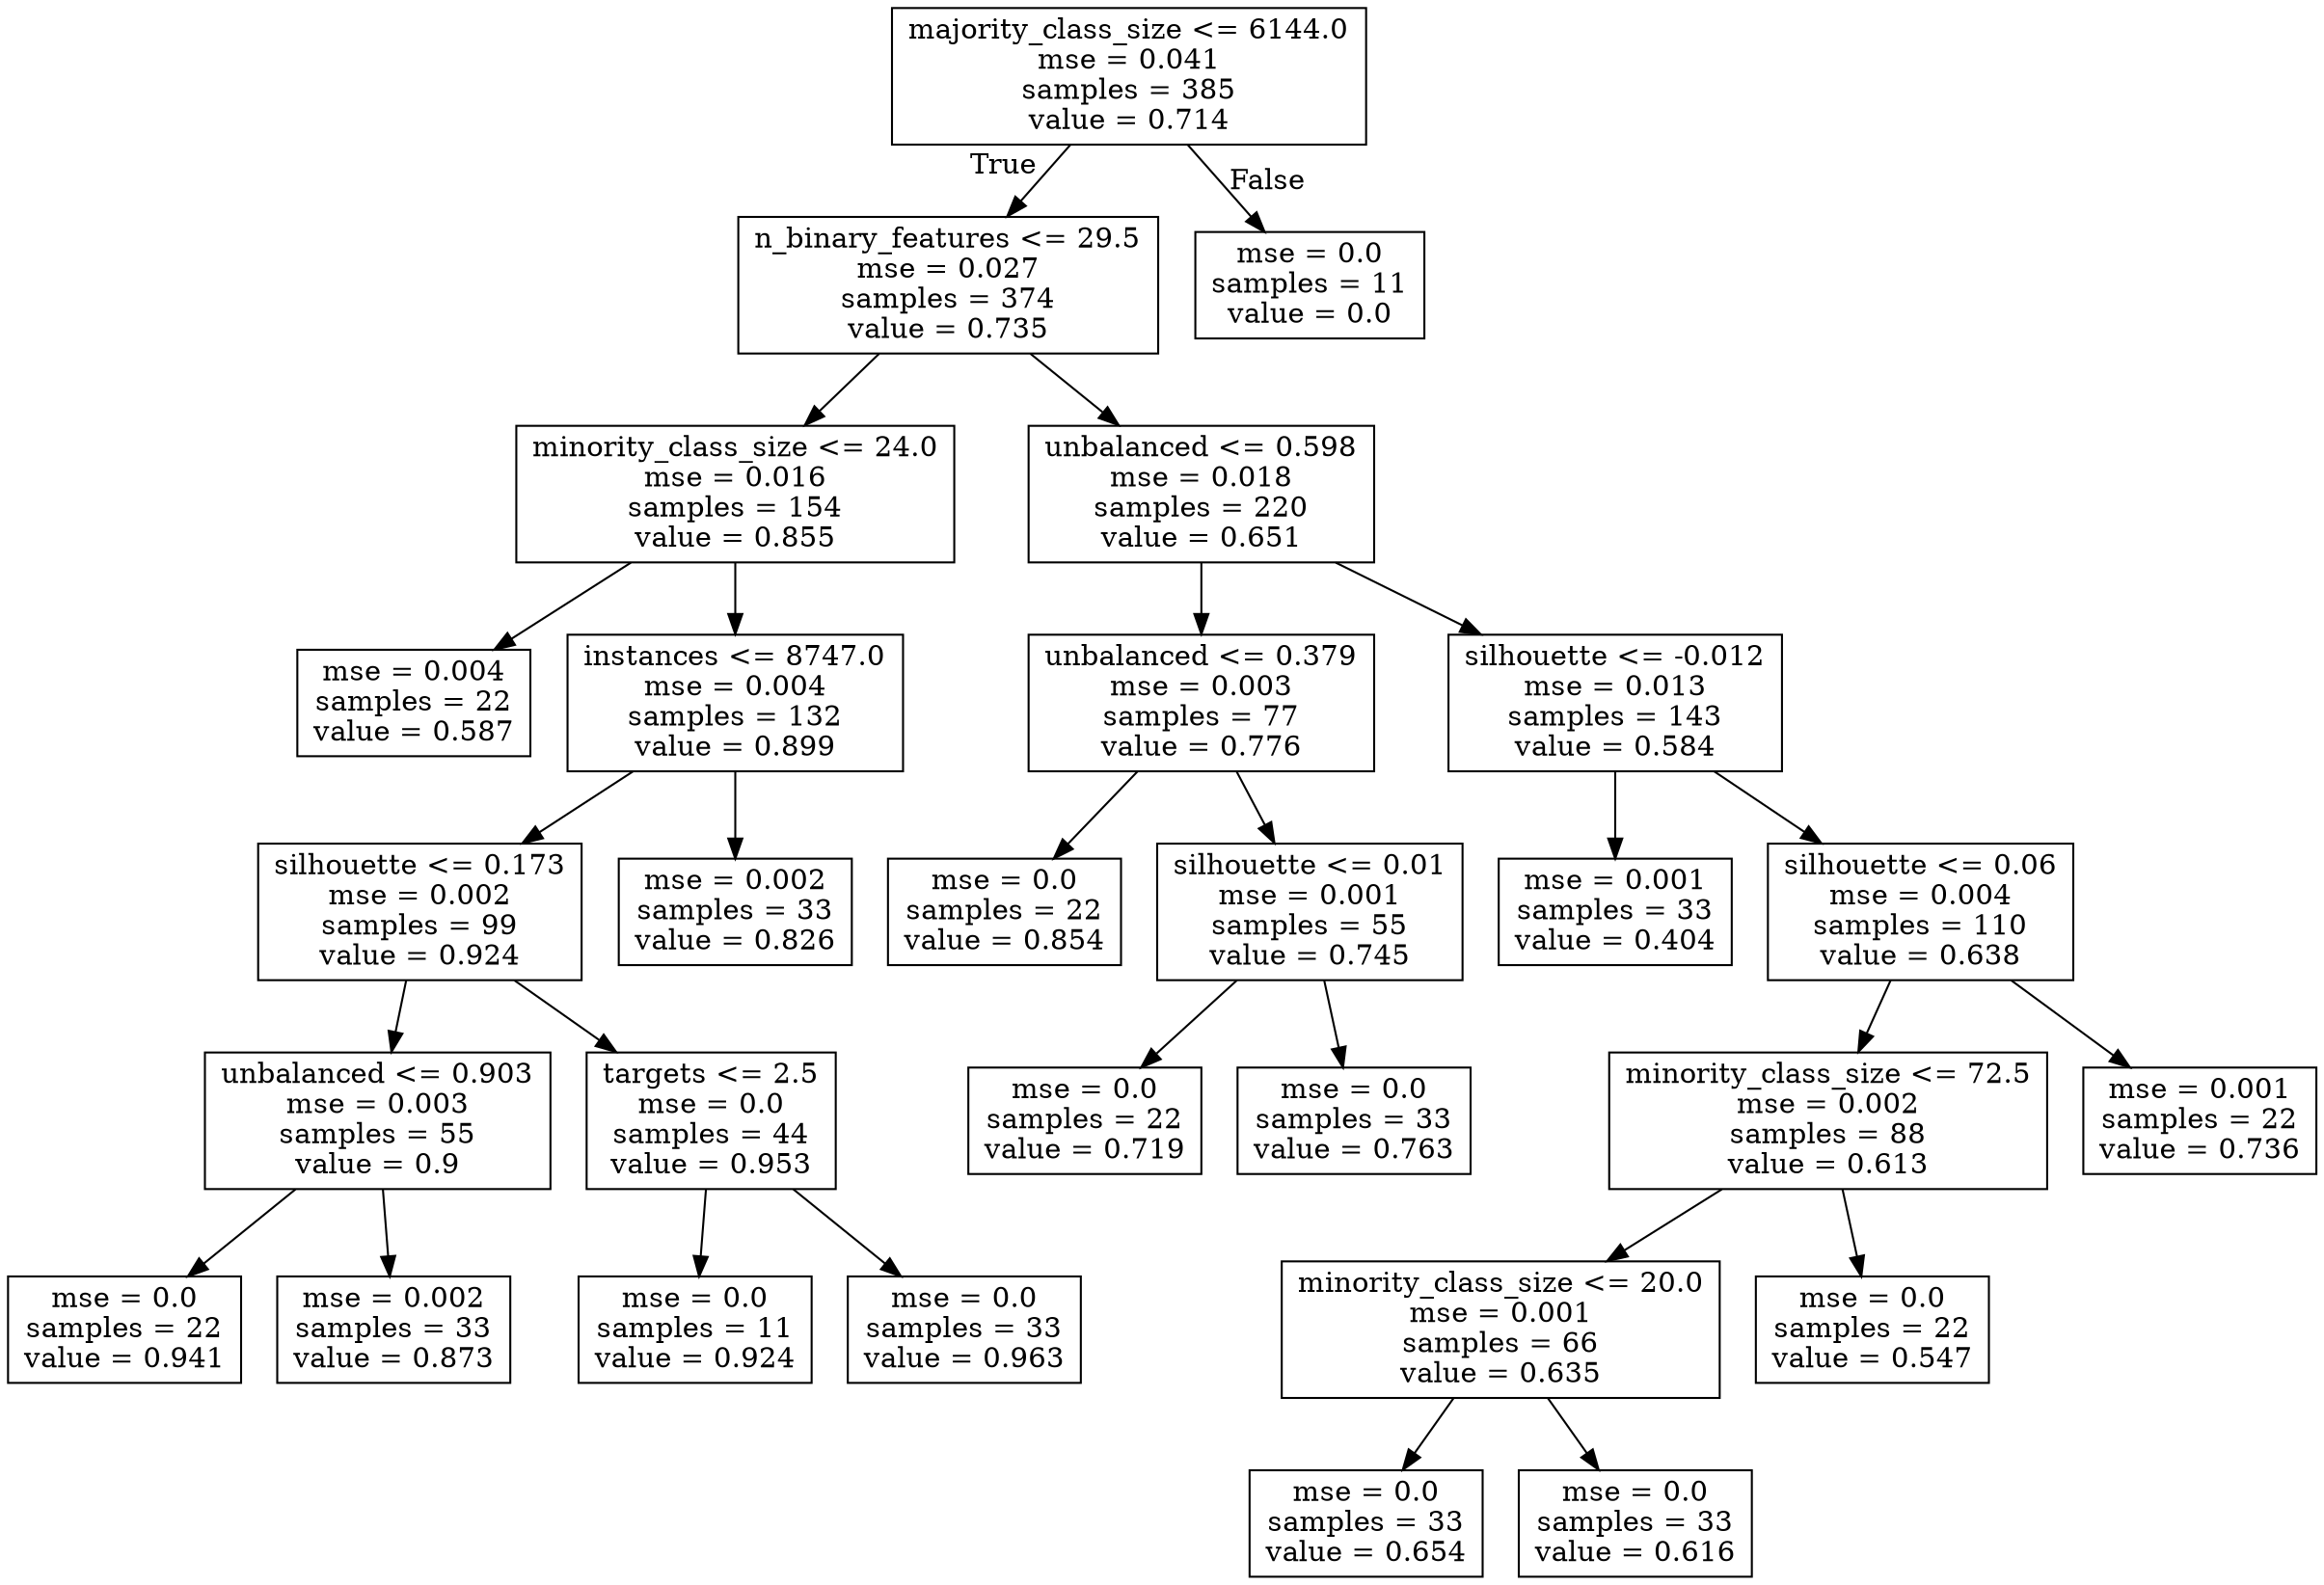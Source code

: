 digraph Tree {
node [shape=box] ;
0 [label="majority_class_size <= 6144.0\nmse = 0.041\nsamples = 385\nvalue = 0.714"] ;
1 [label="n_binary_features <= 29.5\nmse = 0.027\nsamples = 374\nvalue = 0.735"] ;
0 -> 1 [labeldistance=2.5, labelangle=45, headlabel="True"] ;
2 [label="minority_class_size <= 24.0\nmse = 0.016\nsamples = 154\nvalue = 0.855"] ;
1 -> 2 ;
3 [label="mse = 0.004\nsamples = 22\nvalue = 0.587"] ;
2 -> 3 ;
4 [label="instances <= 8747.0\nmse = 0.004\nsamples = 132\nvalue = 0.899"] ;
2 -> 4 ;
5 [label="silhouette <= 0.173\nmse = 0.002\nsamples = 99\nvalue = 0.924"] ;
4 -> 5 ;
6 [label="unbalanced <= 0.903\nmse = 0.003\nsamples = 55\nvalue = 0.9"] ;
5 -> 6 ;
7 [label="mse = 0.0\nsamples = 22\nvalue = 0.941"] ;
6 -> 7 ;
8 [label="mse = 0.002\nsamples = 33\nvalue = 0.873"] ;
6 -> 8 ;
9 [label="targets <= 2.5\nmse = 0.0\nsamples = 44\nvalue = 0.953"] ;
5 -> 9 ;
10 [label="mse = 0.0\nsamples = 11\nvalue = 0.924"] ;
9 -> 10 ;
11 [label="mse = 0.0\nsamples = 33\nvalue = 0.963"] ;
9 -> 11 ;
12 [label="mse = 0.002\nsamples = 33\nvalue = 0.826"] ;
4 -> 12 ;
13 [label="unbalanced <= 0.598\nmse = 0.018\nsamples = 220\nvalue = 0.651"] ;
1 -> 13 ;
14 [label="unbalanced <= 0.379\nmse = 0.003\nsamples = 77\nvalue = 0.776"] ;
13 -> 14 ;
15 [label="mse = 0.0\nsamples = 22\nvalue = 0.854"] ;
14 -> 15 ;
16 [label="silhouette <= 0.01\nmse = 0.001\nsamples = 55\nvalue = 0.745"] ;
14 -> 16 ;
17 [label="mse = 0.0\nsamples = 22\nvalue = 0.719"] ;
16 -> 17 ;
18 [label="mse = 0.0\nsamples = 33\nvalue = 0.763"] ;
16 -> 18 ;
19 [label="silhouette <= -0.012\nmse = 0.013\nsamples = 143\nvalue = 0.584"] ;
13 -> 19 ;
20 [label="mse = 0.001\nsamples = 33\nvalue = 0.404"] ;
19 -> 20 ;
21 [label="silhouette <= 0.06\nmse = 0.004\nsamples = 110\nvalue = 0.638"] ;
19 -> 21 ;
22 [label="minority_class_size <= 72.5\nmse = 0.002\nsamples = 88\nvalue = 0.613"] ;
21 -> 22 ;
23 [label="minority_class_size <= 20.0\nmse = 0.001\nsamples = 66\nvalue = 0.635"] ;
22 -> 23 ;
24 [label="mse = 0.0\nsamples = 33\nvalue = 0.654"] ;
23 -> 24 ;
25 [label="mse = 0.0\nsamples = 33\nvalue = 0.616"] ;
23 -> 25 ;
26 [label="mse = 0.0\nsamples = 22\nvalue = 0.547"] ;
22 -> 26 ;
27 [label="mse = 0.001\nsamples = 22\nvalue = 0.736"] ;
21 -> 27 ;
28 [label="mse = 0.0\nsamples = 11\nvalue = 0.0"] ;
0 -> 28 [labeldistance=2.5, labelangle=-45, headlabel="False"] ;
}